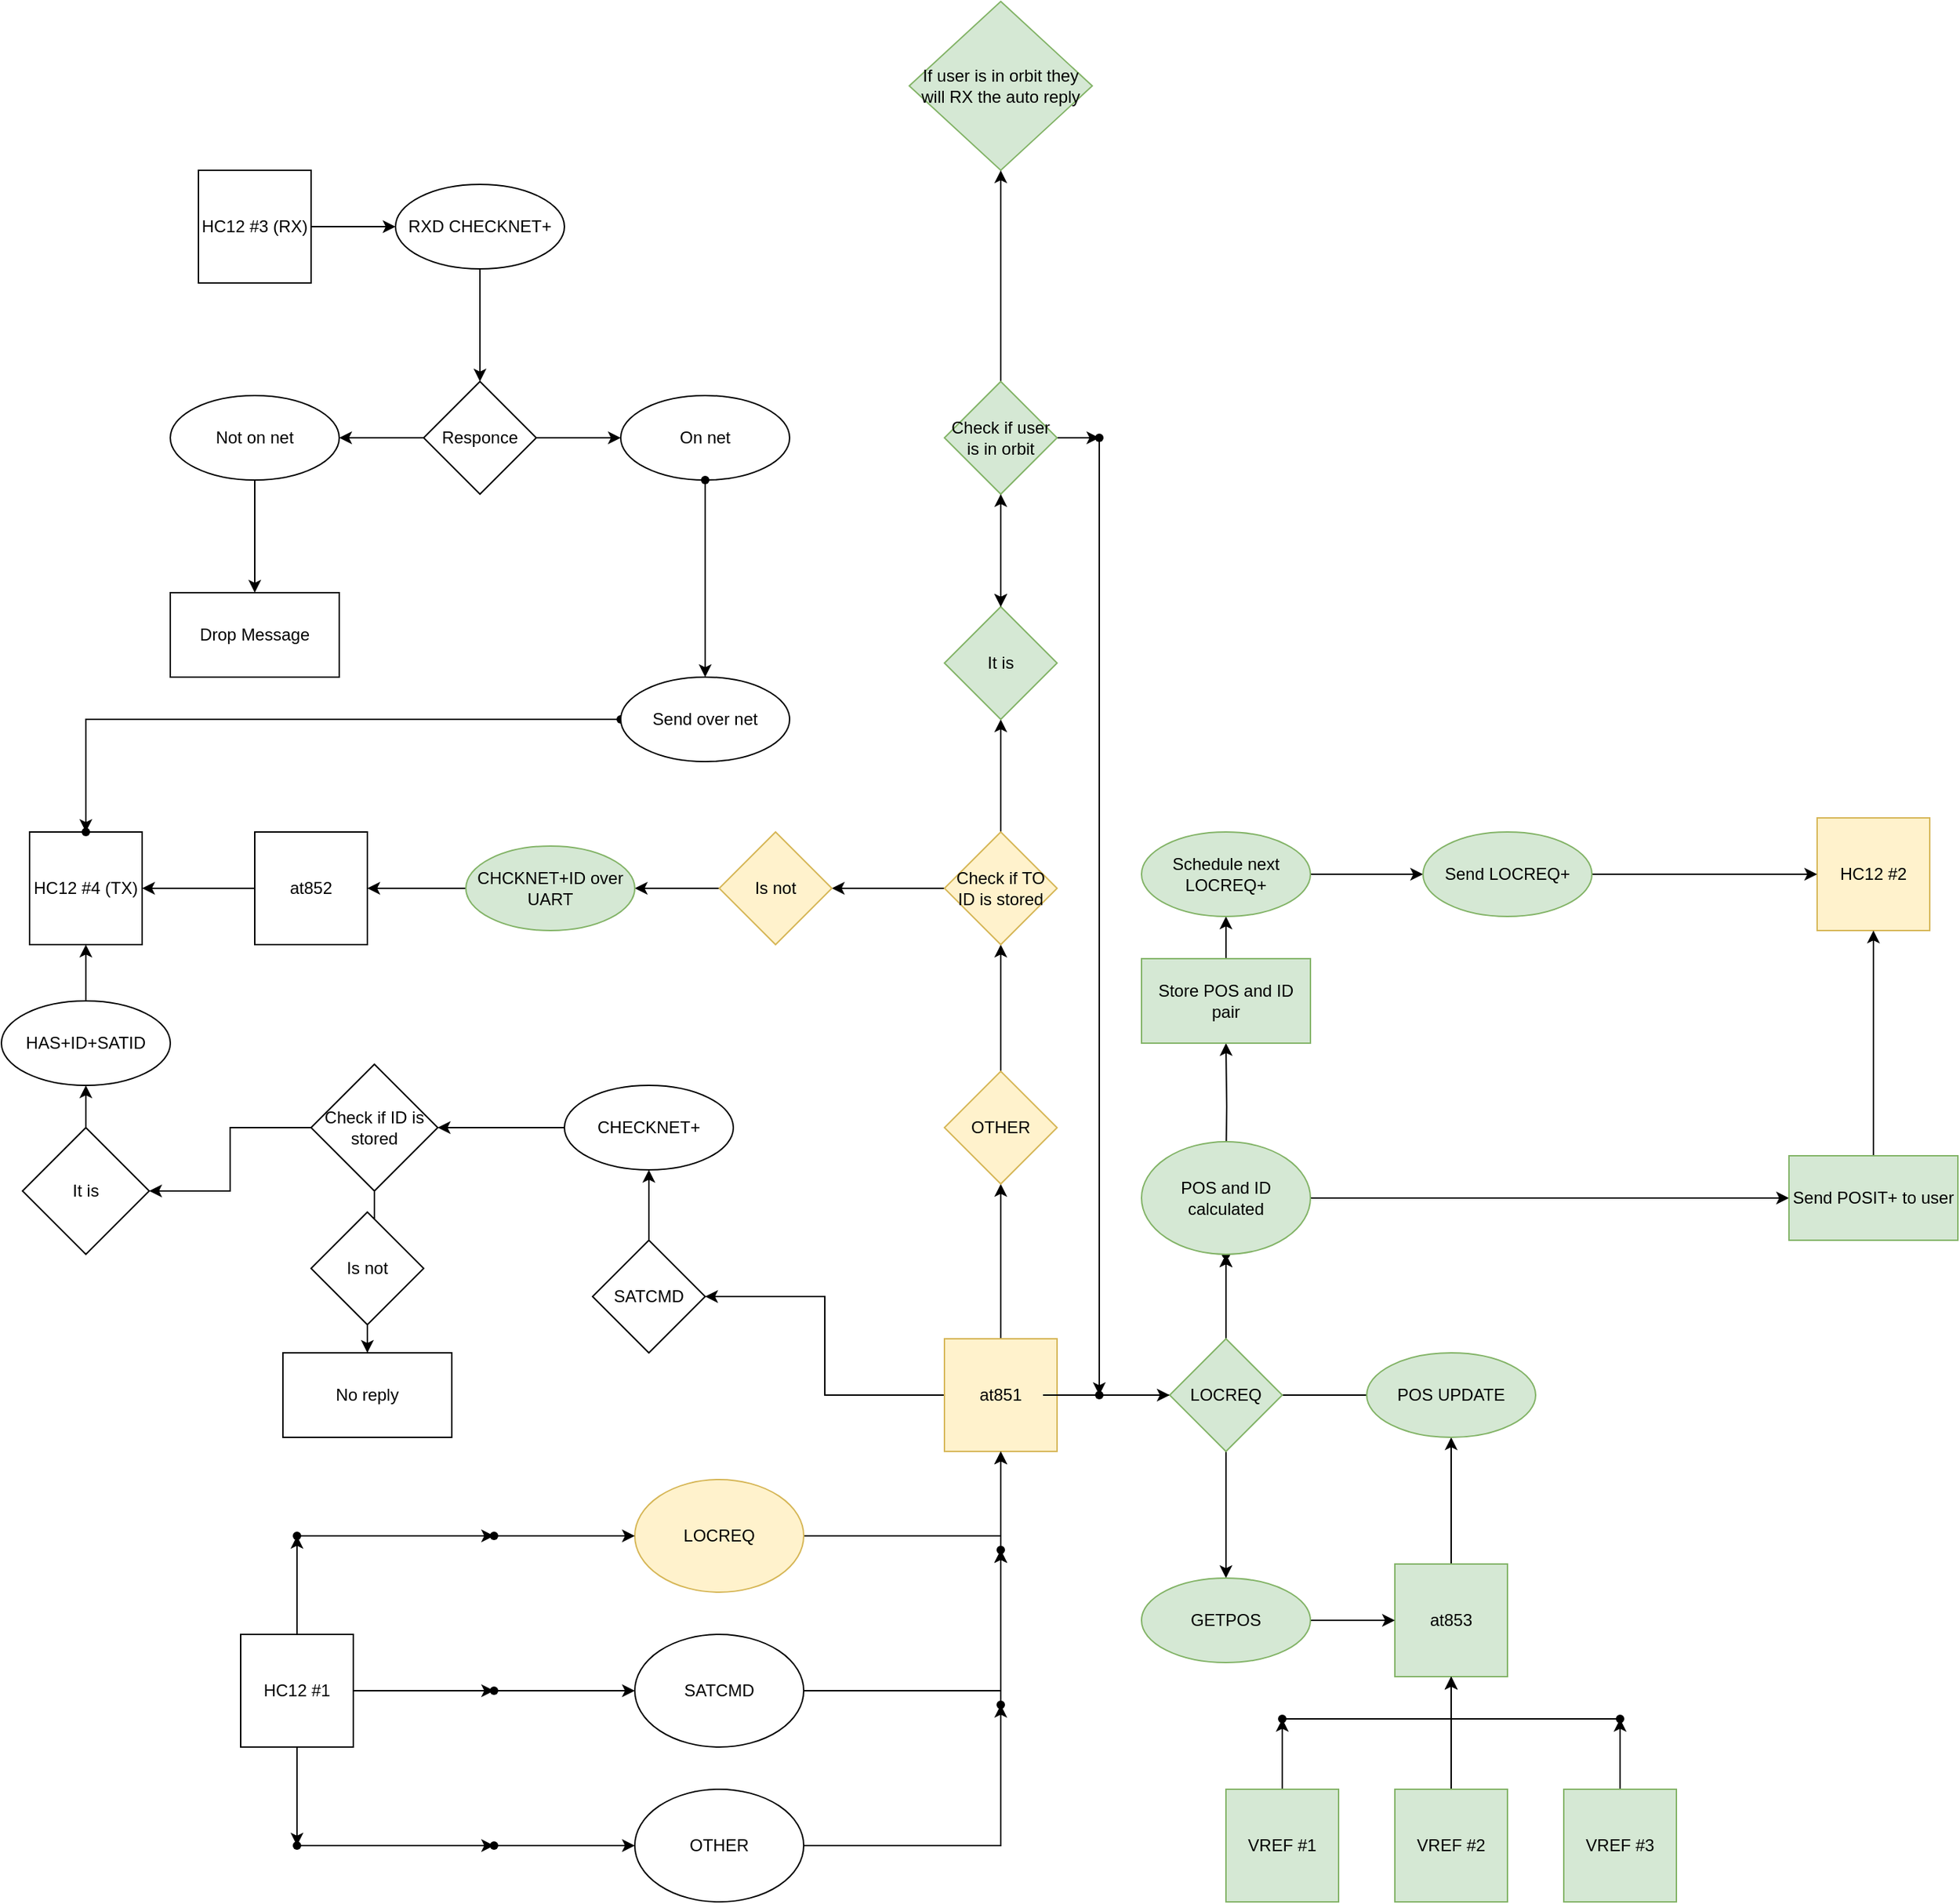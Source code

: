 <mxfile version="20.0.3" type="device"><diagram id="debl7oTDSxbzaYA7vrvB" name="Page-1"><mxGraphModel dx="2633" dy="2091" grid="1" gridSize="10" guides="1" tooltips="1" connect="1" arrows="1" fold="1" page="1" pageScale="1" pageWidth="850" pageHeight="1100" math="0" shadow="0"><root><mxCell id="0"/><mxCell id="1" parent="0"/><mxCell id="bWsef_XJjakOVULYMDOh-32" value="" style="edgeStyle=orthogonalEdgeStyle;rounded=0;orthogonalLoop=1;jettySize=auto;html=1;" parent="1" source="bWsef_XJjakOVULYMDOh-1" target="bWsef_XJjakOVULYMDOh-31" edge="1"><mxGeometry relative="1" as="geometry"/></mxCell><mxCell id="bWsef_XJjakOVULYMDOh-45" value="" style="edgeStyle=orthogonalEdgeStyle;rounded=0;orthogonalLoop=1;jettySize=auto;html=1;startArrow=none;" parent="1" source="vKXCdaObuJYQM_Uanwh7-11" target="bWsef_XJjakOVULYMDOh-39" edge="1"><mxGeometry relative="1" as="geometry"/></mxCell><mxCell id="bWsef_XJjakOVULYMDOh-68" value="" style="edgeStyle=orthogonalEdgeStyle;rounded=0;orthogonalLoop=1;jettySize=auto;html=1;" parent="1" source="bWsef_XJjakOVULYMDOh-1" target="bWsef_XJjakOVULYMDOh-67" edge="1"><mxGeometry relative="1" as="geometry"/></mxCell><mxCell id="bWsef_XJjakOVULYMDOh-117" value="" style="edgeStyle=orthogonalEdgeStyle;rounded=0;orthogonalLoop=1;jettySize=auto;html=1;" parent="1" source="bWsef_XJjakOVULYMDOh-1" target="bWsef_XJjakOVULYMDOh-116" edge="1"><mxGeometry relative="1" as="geometry"/></mxCell><mxCell id="bWsef_XJjakOVULYMDOh-1" value="at851" style="whiteSpace=wrap;html=1;aspect=fixed;fillColor=#fff2cc;strokeColor=#d6b656;" parent="1" vertex="1"><mxGeometry x="90" y="90" width="80" height="80" as="geometry"/></mxCell><mxCell id="bWsef_XJjakOVULYMDOh-83" value="" style="edgeStyle=orthogonalEdgeStyle;rounded=0;orthogonalLoop=1;jettySize=auto;html=1;" parent="1" source="bWsef_XJjakOVULYMDOh-2" target="bWsef_XJjakOVULYMDOh-79" edge="1"><mxGeometry relative="1" as="geometry"/></mxCell><mxCell id="bWsef_XJjakOVULYMDOh-2" value="at852" style="whiteSpace=wrap;html=1;aspect=fixed;" parent="1" vertex="1"><mxGeometry x="-400" y="-270" width="80" height="80" as="geometry"/></mxCell><mxCell id="bWsef_XJjakOVULYMDOh-38" value="" style="edgeStyle=orthogonalEdgeStyle;rounded=0;orthogonalLoop=1;jettySize=auto;html=1;" parent="1" source="bWsef_XJjakOVULYMDOh-3" target="bWsef_XJjakOVULYMDOh-37" edge="1"><mxGeometry relative="1" as="geometry"/></mxCell><mxCell id="bWsef_XJjakOVULYMDOh-3" value="at853" style="whiteSpace=wrap;html=1;aspect=fixed;fillColor=#d5e8d4;strokeColor=#82b366;" parent="1" vertex="1"><mxGeometry x="410" y="250" width="80" height="80" as="geometry"/></mxCell><mxCell id="bWsef_XJjakOVULYMDOh-17" value="" style="edgeStyle=orthogonalEdgeStyle;rounded=0;orthogonalLoop=1;jettySize=auto;html=1;" parent="1" source="bWsef_XJjakOVULYMDOh-4" target="bWsef_XJjakOVULYMDOh-16" edge="1"><mxGeometry relative="1" as="geometry"/></mxCell><mxCell id="bWsef_XJjakOVULYMDOh-20" value="" style="edgeStyle=orthogonalEdgeStyle;rounded=0;orthogonalLoop=1;jettySize=auto;html=1;" parent="1" source="bWsef_XJjakOVULYMDOh-4" target="bWsef_XJjakOVULYMDOh-19" edge="1"><mxGeometry relative="1" as="geometry"/></mxCell><mxCell id="bWsef_XJjakOVULYMDOh-25" value="" style="edgeStyle=orthogonalEdgeStyle;rounded=0;orthogonalLoop=1;jettySize=auto;html=1;" parent="1" source="bWsef_XJjakOVULYMDOh-4" target="bWsef_XJjakOVULYMDOh-24" edge="1"><mxGeometry relative="1" as="geometry"/></mxCell><mxCell id="bWsef_XJjakOVULYMDOh-4" value="HC12 #1" style="whiteSpace=wrap;html=1;aspect=fixed;" parent="1" vertex="1"><mxGeometry x="-410" y="300" width="80" height="80" as="geometry"/></mxCell><mxCell id="bWsef_XJjakOVULYMDOh-85" value="" style="edgeStyle=orthogonalEdgeStyle;rounded=0;orthogonalLoop=1;jettySize=auto;html=1;" parent="1" source="bWsef_XJjakOVULYMDOh-5" target="bWsef_XJjakOVULYMDOh-84" edge="1"><mxGeometry relative="1" as="geometry"/></mxCell><mxCell id="bWsef_XJjakOVULYMDOh-5" value="HC12 #3 (RX)" style="whiteSpace=wrap;html=1;aspect=fixed;" parent="1" vertex="1"><mxGeometry x="-440" y="-740" width="80" height="80" as="geometry"/></mxCell><mxCell id="bWsef_XJjakOVULYMDOh-9" value="" style="edgeStyle=orthogonalEdgeStyle;rounded=0;orthogonalLoop=1;jettySize=auto;html=1;" parent="1" source="bWsef_XJjakOVULYMDOh-6" target="bWsef_XJjakOVULYMDOh-1" edge="1"><mxGeometry relative="1" as="geometry"/></mxCell><mxCell id="bWsef_XJjakOVULYMDOh-6" value="LOCREQ" style="ellipse;whiteSpace=wrap;html=1;fillColor=#fff2cc;strokeColor=#d6b656;" parent="1" vertex="1"><mxGeometry x="-130" y="190" width="120" height="80" as="geometry"/></mxCell><mxCell id="bWsef_XJjakOVULYMDOh-11" value="" style="edgeStyle=orthogonalEdgeStyle;rounded=0;orthogonalLoop=1;jettySize=auto;html=1;" parent="1" source="bWsef_XJjakOVULYMDOh-7" target="bWsef_XJjakOVULYMDOh-10" edge="1"><mxGeometry relative="1" as="geometry"/></mxCell><mxCell id="bWsef_XJjakOVULYMDOh-7" value="SATCMD" style="ellipse;whiteSpace=wrap;html=1;" parent="1" vertex="1"><mxGeometry x="-130" y="300" width="120" height="80" as="geometry"/></mxCell><mxCell id="bWsef_XJjakOVULYMDOh-14" value="" style="edgeStyle=orthogonalEdgeStyle;rounded=0;orthogonalLoop=1;jettySize=auto;html=1;" parent="1" source="bWsef_XJjakOVULYMDOh-8" target="bWsef_XJjakOVULYMDOh-13" edge="1"><mxGeometry relative="1" as="geometry"/></mxCell><mxCell id="bWsef_XJjakOVULYMDOh-8" value="OTHER" style="ellipse;whiteSpace=wrap;html=1;" parent="1" vertex="1"><mxGeometry x="-130" y="410" width="120" height="80" as="geometry"/></mxCell><mxCell id="bWsef_XJjakOVULYMDOh-12" value="" style="edgeStyle=orthogonalEdgeStyle;rounded=0;orthogonalLoop=1;jettySize=auto;html=1;" parent="1" source="bWsef_XJjakOVULYMDOh-10" target="bWsef_XJjakOVULYMDOh-1" edge="1"><mxGeometry relative="1" as="geometry"/></mxCell><mxCell id="bWsef_XJjakOVULYMDOh-10" value="" style="shape=waypoint;sketch=0;size=6;pointerEvents=1;points=[];fillColor=default;resizable=0;rotatable=0;perimeter=centerPerimeter;snapToPoint=1;" parent="1" vertex="1"><mxGeometry x="110" y="220" width="40" height="40" as="geometry"/></mxCell><mxCell id="bWsef_XJjakOVULYMDOh-15" value="" style="edgeStyle=orthogonalEdgeStyle;rounded=0;orthogonalLoop=1;jettySize=auto;html=1;" parent="1" source="bWsef_XJjakOVULYMDOh-13" target="bWsef_XJjakOVULYMDOh-10" edge="1"><mxGeometry relative="1" as="geometry"/></mxCell><mxCell id="bWsef_XJjakOVULYMDOh-13" value="" style="shape=waypoint;sketch=0;size=6;pointerEvents=1;points=[];fillColor=default;resizable=0;rotatable=0;perimeter=centerPerimeter;snapToPoint=1;" parent="1" vertex="1"><mxGeometry x="110" y="330" width="40" height="40" as="geometry"/></mxCell><mxCell id="bWsef_XJjakOVULYMDOh-18" value="" style="edgeStyle=orthogonalEdgeStyle;rounded=0;orthogonalLoop=1;jettySize=auto;html=1;" parent="1" source="bWsef_XJjakOVULYMDOh-16" target="bWsef_XJjakOVULYMDOh-7" edge="1"><mxGeometry relative="1" as="geometry"/></mxCell><mxCell id="bWsef_XJjakOVULYMDOh-16" value="" style="shape=waypoint;sketch=0;size=6;pointerEvents=1;points=[];fillColor=default;resizable=0;rotatable=0;perimeter=centerPerimeter;snapToPoint=1;" parent="1" vertex="1"><mxGeometry x="-250" y="320" width="40" height="40" as="geometry"/></mxCell><mxCell id="bWsef_XJjakOVULYMDOh-22" value="" style="edgeStyle=orthogonalEdgeStyle;rounded=0;orthogonalLoop=1;jettySize=auto;html=1;" parent="1" source="bWsef_XJjakOVULYMDOh-19" target="bWsef_XJjakOVULYMDOh-21" edge="1"><mxGeometry relative="1" as="geometry"/></mxCell><mxCell id="bWsef_XJjakOVULYMDOh-19" value="" style="shape=waypoint;sketch=0;size=6;pointerEvents=1;points=[];fillColor=default;resizable=0;rotatable=0;perimeter=centerPerimeter;snapToPoint=1;" parent="1" vertex="1"><mxGeometry x="-390" y="210" width="40" height="40" as="geometry"/></mxCell><mxCell id="bWsef_XJjakOVULYMDOh-23" value="" style="edgeStyle=orthogonalEdgeStyle;rounded=0;orthogonalLoop=1;jettySize=auto;html=1;" parent="1" source="bWsef_XJjakOVULYMDOh-21" target="bWsef_XJjakOVULYMDOh-6" edge="1"><mxGeometry relative="1" as="geometry"/></mxCell><mxCell id="bWsef_XJjakOVULYMDOh-21" value="" style="shape=waypoint;sketch=0;size=6;pointerEvents=1;points=[];fillColor=default;resizable=0;rotatable=0;perimeter=centerPerimeter;snapToPoint=1;" parent="1" vertex="1"><mxGeometry x="-250" y="210" width="40" height="40" as="geometry"/></mxCell><mxCell id="bWsef_XJjakOVULYMDOh-27" value="" style="edgeStyle=orthogonalEdgeStyle;rounded=0;orthogonalLoop=1;jettySize=auto;html=1;" parent="1" source="bWsef_XJjakOVULYMDOh-24" target="bWsef_XJjakOVULYMDOh-26" edge="1"><mxGeometry relative="1" as="geometry"/></mxCell><mxCell id="bWsef_XJjakOVULYMDOh-24" value="" style="shape=waypoint;sketch=0;size=6;pointerEvents=1;points=[];fillColor=default;resizable=0;rotatable=0;perimeter=centerPerimeter;snapToPoint=1;" parent="1" vertex="1"><mxGeometry x="-390" y="430" width="40" height="40" as="geometry"/></mxCell><mxCell id="bWsef_XJjakOVULYMDOh-28" value="" style="edgeStyle=orthogonalEdgeStyle;rounded=0;orthogonalLoop=1;jettySize=auto;html=1;" parent="1" source="bWsef_XJjakOVULYMDOh-26" target="bWsef_XJjakOVULYMDOh-8" edge="1"><mxGeometry relative="1" as="geometry"/></mxCell><mxCell id="bWsef_XJjakOVULYMDOh-26" value="" style="shape=waypoint;sketch=0;size=6;pointerEvents=1;points=[];fillColor=default;resizable=0;rotatable=0;perimeter=centerPerimeter;snapToPoint=1;" parent="1" vertex="1"><mxGeometry x="-250" y="430" width="40" height="40" as="geometry"/></mxCell><mxCell id="bWsef_XJjakOVULYMDOh-35" value="" style="edgeStyle=orthogonalEdgeStyle;rounded=0;orthogonalLoop=1;jettySize=auto;html=1;" parent="1" source="bWsef_XJjakOVULYMDOh-31" target="bWsef_XJjakOVULYMDOh-34" edge="1"><mxGeometry relative="1" as="geometry"/></mxCell><mxCell id="bWsef_XJjakOVULYMDOh-36" value="" style="edgeStyle=orthogonalEdgeStyle;rounded=0;orthogonalLoop=1;jettySize=auto;html=1;" parent="1" source="bWsef_XJjakOVULYMDOh-34" target="bWsef_XJjakOVULYMDOh-3" edge="1"><mxGeometry relative="1" as="geometry"/></mxCell><mxCell id="bWsef_XJjakOVULYMDOh-34" value="GETPOS" style="ellipse;whiteSpace=wrap;html=1;fillColor=#d5e8d4;strokeColor=#82b366;" parent="1" vertex="1"><mxGeometry x="230" y="260" width="120" height="60" as="geometry"/></mxCell><mxCell id="bWsef_XJjakOVULYMDOh-40" value="" style="edgeStyle=orthogonalEdgeStyle;rounded=0;orthogonalLoop=1;jettySize=auto;html=1;" parent="1" source="bWsef_XJjakOVULYMDOh-37" target="bWsef_XJjakOVULYMDOh-39" edge="1"><mxGeometry relative="1" as="geometry"/></mxCell><mxCell id="bWsef_XJjakOVULYMDOh-39" value="" style="shape=waypoint;sketch=0;size=6;pointerEvents=1;points=[];fillColor=default;resizable=0;rotatable=0;perimeter=centerPerimeter;snapToPoint=1;" parent="1" vertex="1"><mxGeometry x="270" y="10" width="40" height="40" as="geometry"/></mxCell><mxCell id="bWsef_XJjakOVULYMDOh-43" value="HC12 #2" style="whiteSpace=wrap;html=1;aspect=fixed;fillColor=#fff2cc;strokeColor=#d6b656;" parent="1" vertex="1"><mxGeometry x="710" y="-280" width="80" height="80" as="geometry"/></mxCell><mxCell id="bWsef_XJjakOVULYMDOh-48" value="" style="edgeStyle=orthogonalEdgeStyle;rounded=0;orthogonalLoop=1;jettySize=auto;html=1;" parent="1" target="bWsef_XJjakOVULYMDOh-47" edge="1"><mxGeometry relative="1" as="geometry"><mxPoint x="290" y="-30" as="sourcePoint"/></mxGeometry></mxCell><mxCell id="vKXCdaObuJYQM_Uanwh7-2" value="" style="edgeStyle=orthogonalEdgeStyle;rounded=0;orthogonalLoop=1;jettySize=auto;html=1;" edge="1" parent="1" source="bWsef_XJjakOVULYMDOh-44" target="vKXCdaObuJYQM_Uanwh7-1"><mxGeometry relative="1" as="geometry"/></mxCell><mxCell id="bWsef_XJjakOVULYMDOh-44" value="POS and ID calculated" style="ellipse;whiteSpace=wrap;html=1;fillColor=#d5e8d4;strokeColor=#82b366;" parent="1" vertex="1"><mxGeometry x="230" y="-50" width="120" height="80" as="geometry"/></mxCell><mxCell id="bWsef_XJjakOVULYMDOh-50" value="" style="edgeStyle=orthogonalEdgeStyle;rounded=0;orthogonalLoop=1;jettySize=auto;html=1;" parent="1" source="bWsef_XJjakOVULYMDOh-47" target="bWsef_XJjakOVULYMDOh-49" edge="1"><mxGeometry relative="1" as="geometry"/></mxCell><mxCell id="bWsef_XJjakOVULYMDOh-47" value="Store POS and ID pair" style="whiteSpace=wrap;html=1;fillColor=#d5e8d4;strokeColor=#82b366;" parent="1" vertex="1"><mxGeometry x="230" y="-180" width="120" height="60" as="geometry"/></mxCell><mxCell id="bWsef_XJjakOVULYMDOh-52" value="" style="edgeStyle=orthogonalEdgeStyle;rounded=0;orthogonalLoop=1;jettySize=auto;html=1;" parent="1" source="bWsef_XJjakOVULYMDOh-49" target="bWsef_XJjakOVULYMDOh-51" edge="1"><mxGeometry relative="1" as="geometry"/></mxCell><mxCell id="bWsef_XJjakOVULYMDOh-49" value="Schedule next LOCREQ+" style="ellipse;whiteSpace=wrap;html=1;fillColor=#d5e8d4;strokeColor=#82b366;" parent="1" vertex="1"><mxGeometry x="230" y="-270" width="120" height="60" as="geometry"/></mxCell><mxCell id="bWsef_XJjakOVULYMDOh-53" value="" style="edgeStyle=orthogonalEdgeStyle;rounded=0;orthogonalLoop=1;jettySize=auto;html=1;" parent="1" source="bWsef_XJjakOVULYMDOh-51" target="bWsef_XJjakOVULYMDOh-43" edge="1"><mxGeometry relative="1" as="geometry"/></mxCell><mxCell id="bWsef_XJjakOVULYMDOh-51" value="Send LOCREQ+" style="ellipse;whiteSpace=wrap;html=1;fillColor=#d5e8d4;strokeColor=#82b366;" parent="1" vertex="1"><mxGeometry x="430" y="-270" width="120" height="60" as="geometry"/></mxCell><mxCell id="bWsef_XJjakOVULYMDOh-64" value="" style="edgeStyle=orthogonalEdgeStyle;rounded=0;orthogonalLoop=1;jettySize=auto;html=1;" parent="1" source="bWsef_XJjakOVULYMDOh-55" target="bWsef_XJjakOVULYMDOh-63" edge="1"><mxGeometry relative="1" as="geometry"/></mxCell><mxCell id="bWsef_XJjakOVULYMDOh-55" value="VREF #1" style="whiteSpace=wrap;html=1;aspect=fixed;fillColor=#d5e8d4;strokeColor=#82b366;" parent="1" vertex="1"><mxGeometry x="290" y="410" width="80" height="80" as="geometry"/></mxCell><mxCell id="bWsef_XJjakOVULYMDOh-58" value="" style="edgeStyle=orthogonalEdgeStyle;rounded=0;orthogonalLoop=1;jettySize=auto;html=1;" parent="1" source="bWsef_XJjakOVULYMDOh-56" target="bWsef_XJjakOVULYMDOh-3" edge="1"><mxGeometry relative="1" as="geometry"/></mxCell><mxCell id="bWsef_XJjakOVULYMDOh-56" value="VREF #2" style="whiteSpace=wrap;html=1;aspect=fixed;fillColor=#d5e8d4;strokeColor=#82b366;" parent="1" vertex="1"><mxGeometry x="410" y="410" width="80" height="80" as="geometry"/></mxCell><mxCell id="bWsef_XJjakOVULYMDOh-60" value="" style="edgeStyle=orthogonalEdgeStyle;rounded=0;orthogonalLoop=1;jettySize=auto;html=1;" parent="1" source="bWsef_XJjakOVULYMDOh-57" target="bWsef_XJjakOVULYMDOh-59" edge="1"><mxGeometry relative="1" as="geometry"/></mxCell><mxCell id="bWsef_XJjakOVULYMDOh-57" value="VREF #3" style="whiteSpace=wrap;html=1;aspect=fixed;fillColor=#d5e8d4;strokeColor=#82b366;" parent="1" vertex="1"><mxGeometry x="530" y="410" width="80" height="80" as="geometry"/></mxCell><mxCell id="bWsef_XJjakOVULYMDOh-61" value="" style="edgeStyle=orthogonalEdgeStyle;rounded=0;orthogonalLoop=1;jettySize=auto;html=1;" parent="1" source="bWsef_XJjakOVULYMDOh-59" target="bWsef_XJjakOVULYMDOh-3" edge="1"><mxGeometry relative="1" as="geometry"/></mxCell><mxCell id="bWsef_XJjakOVULYMDOh-59" value="" style="shape=waypoint;sketch=0;size=6;pointerEvents=1;points=[];fillColor=default;resizable=0;rotatable=0;perimeter=centerPerimeter;snapToPoint=1;" parent="1" vertex="1"><mxGeometry x="550" y="340" width="40" height="40" as="geometry"/></mxCell><mxCell id="bWsef_XJjakOVULYMDOh-65" value="" style="edgeStyle=orthogonalEdgeStyle;rounded=0;orthogonalLoop=1;jettySize=auto;html=1;" parent="1" source="bWsef_XJjakOVULYMDOh-63" target="bWsef_XJjakOVULYMDOh-3" edge="1"><mxGeometry relative="1" as="geometry"/></mxCell><mxCell id="bWsef_XJjakOVULYMDOh-63" value="" style="shape=waypoint;sketch=0;size=6;pointerEvents=1;points=[];fillColor=default;resizable=0;rotatable=0;perimeter=centerPerimeter;snapToPoint=1;" parent="1" vertex="1"><mxGeometry x="310" y="340" width="40" height="40" as="geometry"/></mxCell><mxCell id="bWsef_XJjakOVULYMDOh-37" value="POS UPDATE" style="ellipse;whiteSpace=wrap;html=1;fillColor=#d5e8d4;strokeColor=#82b366;" parent="1" vertex="1"><mxGeometry x="390" y="100" width="120" height="60" as="geometry"/></mxCell><mxCell id="bWsef_XJjakOVULYMDOh-31" value="LOCREQ" style="rhombus;whiteSpace=wrap;html=1;fillColor=#d5e8d4;strokeColor=#82b366;" parent="1" vertex="1"><mxGeometry x="250" y="90" width="80" height="80" as="geometry"/></mxCell><mxCell id="bWsef_XJjakOVULYMDOh-70" value="" style="edgeStyle=orthogonalEdgeStyle;rounded=0;orthogonalLoop=1;jettySize=auto;html=1;" parent="1" source="bWsef_XJjakOVULYMDOh-67" edge="1"><mxGeometry relative="1" as="geometry"><mxPoint x="130" y="-190.0" as="targetPoint"/></mxGeometry></mxCell><mxCell id="bWsef_XJjakOVULYMDOh-67" value="OTHER" style="rhombus;whiteSpace=wrap;html=1;fillColor=#fff2cc;strokeColor=#d6b656;" parent="1" vertex="1"><mxGeometry x="90" y="-100" width="80" height="80" as="geometry"/></mxCell><mxCell id="bWsef_XJjakOVULYMDOh-73" value="" style="edgeStyle=orthogonalEdgeStyle;rounded=0;orthogonalLoop=1;jettySize=auto;html=1;" parent="1" source="bWsef_XJjakOVULYMDOh-71" target="bWsef_XJjakOVULYMDOh-72" edge="1"><mxGeometry relative="1" as="geometry"/></mxCell><mxCell id="bWsef_XJjakOVULYMDOh-75" value="" style="edgeStyle=orthogonalEdgeStyle;rounded=0;orthogonalLoop=1;jettySize=auto;html=1;" parent="1" source="bWsef_XJjakOVULYMDOh-71" target="bWsef_XJjakOVULYMDOh-74" edge="1"><mxGeometry relative="1" as="geometry"/></mxCell><mxCell id="bWsef_XJjakOVULYMDOh-71" value="Check if TO ID is stored" style="rhombus;whiteSpace=wrap;html=1;fillColor=#fff2cc;strokeColor=#d6b656;" parent="1" vertex="1"><mxGeometry x="90" y="-270" width="80" height="80" as="geometry"/></mxCell><mxCell id="vKXCdaObuJYQM_Uanwh7-5" value="" style="edgeStyle=orthogonalEdgeStyle;rounded=0;orthogonalLoop=1;jettySize=auto;html=1;" edge="1" parent="1" source="bWsef_XJjakOVULYMDOh-72" target="vKXCdaObuJYQM_Uanwh7-4"><mxGeometry relative="1" as="geometry"/></mxCell><mxCell id="bWsef_XJjakOVULYMDOh-72" value="It is" style="rhombus;whiteSpace=wrap;html=1;fillColor=#d5e8d4;strokeColor=#82b366;" parent="1" vertex="1"><mxGeometry x="90" y="-430" width="80" height="80" as="geometry"/></mxCell><mxCell id="bWsef_XJjakOVULYMDOh-77" value="" style="edgeStyle=orthogonalEdgeStyle;rounded=0;orthogonalLoop=1;jettySize=auto;html=1;" parent="1" source="bWsef_XJjakOVULYMDOh-74" target="bWsef_XJjakOVULYMDOh-76" edge="1"><mxGeometry relative="1" as="geometry"/></mxCell><mxCell id="bWsef_XJjakOVULYMDOh-74" value="Is not" style="rhombus;whiteSpace=wrap;html=1;fillColor=#fff2cc;strokeColor=#d6b656;" parent="1" vertex="1"><mxGeometry x="-70" y="-270" width="80" height="80" as="geometry"/></mxCell><mxCell id="bWsef_XJjakOVULYMDOh-78" value="" style="edgeStyle=orthogonalEdgeStyle;rounded=0;orthogonalLoop=1;jettySize=auto;html=1;" parent="1" source="bWsef_XJjakOVULYMDOh-76" target="bWsef_XJjakOVULYMDOh-2" edge="1"><mxGeometry relative="1" as="geometry"/></mxCell><mxCell id="bWsef_XJjakOVULYMDOh-76" value="CHCKNET+ID over UART" style="ellipse;whiteSpace=wrap;html=1;fillColor=#d5e8d4;strokeColor=#82b366;" parent="1" vertex="1"><mxGeometry x="-250" y="-260" width="120" height="60" as="geometry"/></mxCell><mxCell id="bWsef_XJjakOVULYMDOh-79" value="HC12 #4 (TX)" style="whiteSpace=wrap;html=1;aspect=fixed;" parent="1" vertex="1"><mxGeometry x="-560" y="-270" width="80" height="80" as="geometry"/></mxCell><mxCell id="bWsef_XJjakOVULYMDOh-87" value="" style="edgeStyle=orthogonalEdgeStyle;rounded=0;orthogonalLoop=1;jettySize=auto;html=1;" parent="1" source="bWsef_XJjakOVULYMDOh-84" edge="1"><mxGeometry relative="1" as="geometry"><mxPoint x="-240" y="-590.0" as="targetPoint"/></mxGeometry></mxCell><mxCell id="bWsef_XJjakOVULYMDOh-84" value="RXD CHECKNET+" style="ellipse;whiteSpace=wrap;html=1;" parent="1" vertex="1"><mxGeometry x="-300" y="-730" width="120" height="60" as="geometry"/></mxCell><mxCell id="bWsef_XJjakOVULYMDOh-90" value="" style="edgeStyle=orthogonalEdgeStyle;rounded=0;orthogonalLoop=1;jettySize=auto;html=1;" parent="1" source="bWsef_XJjakOVULYMDOh-88" target="bWsef_XJjakOVULYMDOh-89" edge="1"><mxGeometry relative="1" as="geometry"/></mxCell><mxCell id="bWsef_XJjakOVULYMDOh-92" value="" style="edgeStyle=orthogonalEdgeStyle;rounded=0;orthogonalLoop=1;jettySize=auto;html=1;" parent="1" source="bWsef_XJjakOVULYMDOh-88" target="bWsef_XJjakOVULYMDOh-91" edge="1"><mxGeometry relative="1" as="geometry"/></mxCell><mxCell id="bWsef_XJjakOVULYMDOh-88" value="Responce" style="rhombus;whiteSpace=wrap;html=1;" parent="1" vertex="1"><mxGeometry x="-280" y="-590" width="80" height="80" as="geometry"/></mxCell><mxCell id="bWsef_XJjakOVULYMDOh-111" value="" style="edgeStyle=orthogonalEdgeStyle;rounded=0;orthogonalLoop=1;jettySize=auto;html=1;" parent="1" source="bWsef_XJjakOVULYMDOh-89" target="bWsef_XJjakOVULYMDOh-110" edge="1"><mxGeometry relative="1" as="geometry"/></mxCell><mxCell id="bWsef_XJjakOVULYMDOh-89" value="Not on net" style="ellipse;whiteSpace=wrap;html=1;" parent="1" vertex="1"><mxGeometry x="-460" y="-580" width="120" height="60" as="geometry"/></mxCell><mxCell id="bWsef_XJjakOVULYMDOh-95" value="If user is in orbit they will RX the auto reply" style="rhombus;whiteSpace=wrap;html=1;fillColor=#d5e8d4;strokeColor=#82b366;" parent="1" vertex="1"><mxGeometry x="65" y="-860" width="130" height="120" as="geometry"/></mxCell><mxCell id="bWsef_XJjakOVULYMDOh-105" value="" style="edgeStyle=orthogonalEdgeStyle;rounded=0;orthogonalLoop=1;jettySize=auto;html=1;" parent="1" source="bWsef_XJjakOVULYMDOh-102" target="bWsef_XJjakOVULYMDOh-106" edge="1"><mxGeometry relative="1" as="geometry"><mxPoint x="-520" y="-790.0" as="targetPoint"/></mxGeometry></mxCell><mxCell id="bWsef_XJjakOVULYMDOh-102" value="" style="shape=waypoint;sketch=0;size=6;pointerEvents=1;points=[];fillColor=default;resizable=0;rotatable=0;perimeter=centerPerimeter;snapToPoint=1;" parent="1" vertex="1"><mxGeometry x="-160" y="-370" width="40" height="40" as="geometry"/></mxCell><mxCell id="bWsef_XJjakOVULYMDOh-106" value="" style="shape=waypoint;sketch=0;size=6;pointerEvents=1;points=[];fillColor=default;resizable=0;rotatable=0;perimeter=centerPerimeter;snapToPoint=1;" parent="1" vertex="1"><mxGeometry x="-540" y="-290" width="40" height="40" as="geometry"/></mxCell><mxCell id="bWsef_XJjakOVULYMDOh-109" value="" style="edgeStyle=orthogonalEdgeStyle;rounded=0;orthogonalLoop=1;jettySize=auto;html=1;" parent="1" source="bWsef_XJjakOVULYMDOh-91" target="bWsef_XJjakOVULYMDOh-108" edge="1"><mxGeometry relative="1" as="geometry"/></mxCell><mxCell id="bWsef_XJjakOVULYMDOh-91" value="On net" style="ellipse;whiteSpace=wrap;html=1;" parent="1" vertex="1"><mxGeometry x="-140" y="-580" width="120" height="60" as="geometry"/></mxCell><mxCell id="bWsef_XJjakOVULYMDOh-113" value="" style="edgeStyle=orthogonalEdgeStyle;rounded=0;orthogonalLoop=1;jettySize=auto;html=1;" parent="1" source="bWsef_XJjakOVULYMDOh-108" target="bWsef_XJjakOVULYMDOh-112" edge="1"><mxGeometry relative="1" as="geometry"/></mxCell><mxCell id="bWsef_XJjakOVULYMDOh-108" value="" style="shape=waypoint;sketch=0;size=6;pointerEvents=1;points=[];fillColor=default;resizable=0;rotatable=0;perimeter=centerPerimeter;snapToPoint=1;" parent="1" vertex="1"><mxGeometry x="-100" y="-540" width="40" height="40" as="geometry"/></mxCell><mxCell id="bWsef_XJjakOVULYMDOh-110" value="Drop Message" style="whiteSpace=wrap;html=1;" parent="1" vertex="1"><mxGeometry x="-460" y="-440" width="120" height="60" as="geometry"/></mxCell><mxCell id="bWsef_XJjakOVULYMDOh-112" value="Send over net" style="ellipse;whiteSpace=wrap;html=1;sketch=0;" parent="1" vertex="1"><mxGeometry x="-140" y="-380" width="120" height="60" as="geometry"/></mxCell><mxCell id="bWsef_XJjakOVULYMDOh-119" value="" style="edgeStyle=orthogonalEdgeStyle;rounded=0;orthogonalLoop=1;jettySize=auto;html=1;" parent="1" source="bWsef_XJjakOVULYMDOh-116" target="bWsef_XJjakOVULYMDOh-118" edge="1"><mxGeometry relative="1" as="geometry"/></mxCell><mxCell id="bWsef_XJjakOVULYMDOh-116" value="SATCMD" style="rhombus;whiteSpace=wrap;html=1;" parent="1" vertex="1"><mxGeometry x="-160" y="20" width="80" height="80" as="geometry"/></mxCell><mxCell id="bWsef_XJjakOVULYMDOh-121" value="" style="edgeStyle=orthogonalEdgeStyle;rounded=0;orthogonalLoop=1;jettySize=auto;html=1;" parent="1" source="bWsef_XJjakOVULYMDOh-118" target="bWsef_XJjakOVULYMDOh-120" edge="1"><mxGeometry relative="1" as="geometry"/></mxCell><mxCell id="bWsef_XJjakOVULYMDOh-118" value="CHECKNET+" style="ellipse;whiteSpace=wrap;html=1;" parent="1" vertex="1"><mxGeometry x="-180" y="-90" width="120" height="60" as="geometry"/></mxCell><mxCell id="bWsef_XJjakOVULYMDOh-123" value="" style="edgeStyle=orthogonalEdgeStyle;rounded=0;orthogonalLoop=1;jettySize=auto;html=1;" parent="1" source="bWsef_XJjakOVULYMDOh-120" target="bWsef_XJjakOVULYMDOh-122" edge="1"><mxGeometry relative="1" as="geometry"/></mxCell><mxCell id="bWsef_XJjakOVULYMDOh-127" value="" style="edgeStyle=orthogonalEdgeStyle;rounded=0;orthogonalLoop=1;jettySize=auto;html=1;" parent="1" source="bWsef_XJjakOVULYMDOh-120" target="bWsef_XJjakOVULYMDOh-126" edge="1"><mxGeometry relative="1" as="geometry"/></mxCell><mxCell id="bWsef_XJjakOVULYMDOh-120" value="Check if ID is stored" style="rhombus;whiteSpace=wrap;html=1;" parent="1" vertex="1"><mxGeometry x="-360" y="-105" width="90" height="90" as="geometry"/></mxCell><mxCell id="bWsef_XJjakOVULYMDOh-125" value="" style="edgeStyle=orthogonalEdgeStyle;rounded=0;orthogonalLoop=1;jettySize=auto;html=1;" parent="1" source="bWsef_XJjakOVULYMDOh-122" target="bWsef_XJjakOVULYMDOh-124" edge="1"><mxGeometry relative="1" as="geometry"/></mxCell><mxCell id="bWsef_XJjakOVULYMDOh-122" value="Is not" style="rhombus;whiteSpace=wrap;html=1;" parent="1" vertex="1"><mxGeometry x="-360" width="80" height="80" as="geometry"/></mxCell><mxCell id="bWsef_XJjakOVULYMDOh-124" value="No reply" style="whiteSpace=wrap;html=1;" parent="1" vertex="1"><mxGeometry x="-380" y="100" width="120" height="60" as="geometry"/></mxCell><mxCell id="bWsef_XJjakOVULYMDOh-129" value="" style="edgeStyle=orthogonalEdgeStyle;rounded=0;orthogonalLoop=1;jettySize=auto;html=1;" parent="1" source="bWsef_XJjakOVULYMDOh-126" target="bWsef_XJjakOVULYMDOh-128" edge="1"><mxGeometry relative="1" as="geometry"/></mxCell><mxCell id="bWsef_XJjakOVULYMDOh-126" value="It is" style="rhombus;whiteSpace=wrap;html=1;" parent="1" vertex="1"><mxGeometry x="-565" y="-60" width="90" height="90" as="geometry"/></mxCell><mxCell id="bWsef_XJjakOVULYMDOh-131" value="" style="edgeStyle=orthogonalEdgeStyle;rounded=0;orthogonalLoop=1;jettySize=auto;html=1;" parent="1" source="bWsef_XJjakOVULYMDOh-128" edge="1"><mxGeometry relative="1" as="geometry"><mxPoint x="-520" y="-190" as="targetPoint"/></mxGeometry></mxCell><mxCell id="bWsef_XJjakOVULYMDOh-128" value="HAS+ID+SATID" style="ellipse;whiteSpace=wrap;html=1;" parent="1" vertex="1"><mxGeometry x="-580" y="-150" width="120" height="60" as="geometry"/></mxCell><mxCell id="vKXCdaObuJYQM_Uanwh7-3" value="" style="edgeStyle=orthogonalEdgeStyle;rounded=0;orthogonalLoop=1;jettySize=auto;html=1;entryX=0.5;entryY=1;entryDx=0;entryDy=0;" edge="1" parent="1" source="vKXCdaObuJYQM_Uanwh7-1" target="bWsef_XJjakOVULYMDOh-43"><mxGeometry relative="1" as="geometry"><mxPoint x="750" y="-180" as="targetPoint"/></mxGeometry></mxCell><mxCell id="vKXCdaObuJYQM_Uanwh7-1" value="Send POSIT+ to user" style="whiteSpace=wrap;html=1;fillColor=#d5e8d4;strokeColor=#82b366;" vertex="1" parent="1"><mxGeometry x="690" y="-40" width="120" height="60" as="geometry"/></mxCell><mxCell id="vKXCdaObuJYQM_Uanwh7-6" value="" style="edgeStyle=orthogonalEdgeStyle;rounded=0;orthogonalLoop=1;jettySize=auto;html=1;" edge="1" parent="1" source="vKXCdaObuJYQM_Uanwh7-4" target="bWsef_XJjakOVULYMDOh-95"><mxGeometry relative="1" as="geometry"/></mxCell><mxCell id="vKXCdaObuJYQM_Uanwh7-8" value="" style="edgeStyle=orthogonalEdgeStyle;rounded=0;orthogonalLoop=1;jettySize=auto;html=1;" edge="1" parent="1" source="vKXCdaObuJYQM_Uanwh7-4" target="vKXCdaObuJYQM_Uanwh7-7"><mxGeometry relative="1" as="geometry"/></mxCell><mxCell id="vKXCdaObuJYQM_Uanwh7-9" value="" style="edgeStyle=orthogonalEdgeStyle;rounded=0;orthogonalLoop=1;jettySize=auto;html=1;" edge="1" parent="1" source="vKXCdaObuJYQM_Uanwh7-7" target="bWsef_XJjakOVULYMDOh-72"><mxGeometry relative="1" as="geometry"/></mxCell><mxCell id="vKXCdaObuJYQM_Uanwh7-10" value="" style="edgeStyle=orthogonalEdgeStyle;rounded=0;orthogonalLoop=1;jettySize=auto;html=1;" edge="1" parent="1" source="vKXCdaObuJYQM_Uanwh7-7" target="bWsef_XJjakOVULYMDOh-72"><mxGeometry relative="1" as="geometry"/></mxCell><mxCell id="vKXCdaObuJYQM_Uanwh7-4" value="Check if user is in orbit" style="rhombus;whiteSpace=wrap;html=1;fillColor=#d5e8d4;strokeColor=#82b366;" vertex="1" parent="1"><mxGeometry x="90" y="-590" width="80" height="80" as="geometry"/></mxCell><mxCell id="vKXCdaObuJYQM_Uanwh7-12" value="" style="edgeStyle=orthogonalEdgeStyle;rounded=0;orthogonalLoop=1;jettySize=auto;html=1;" edge="1" parent="1" source="vKXCdaObuJYQM_Uanwh7-7" target="vKXCdaObuJYQM_Uanwh7-11"><mxGeometry relative="1" as="geometry"/></mxCell><mxCell id="vKXCdaObuJYQM_Uanwh7-7" value="" style="shape=waypoint;sketch=0;size=6;pointerEvents=1;points=[];fillColor=default;resizable=0;rotatable=0;perimeter=centerPerimeter;snapToPoint=1;" vertex="1" parent="1"><mxGeometry x="180" y="-570" width="40" height="40" as="geometry"/></mxCell><mxCell id="vKXCdaObuJYQM_Uanwh7-11" value="" style="shape=waypoint;sketch=0;size=6;pointerEvents=1;points=[];fillColor=default;resizable=0;rotatable=0;perimeter=centerPerimeter;snapToPoint=1;" vertex="1" parent="1"><mxGeometry x="180" y="110" width="40" height="40" as="geometry"/></mxCell><mxCell id="vKXCdaObuJYQM_Uanwh7-13" value="" style="edgeStyle=orthogonalEdgeStyle;rounded=0;orthogonalLoop=1;jettySize=auto;html=1;endArrow=none;" edge="1" parent="1" source="bWsef_XJjakOVULYMDOh-1" target="vKXCdaObuJYQM_Uanwh7-11"><mxGeometry relative="1" as="geometry"><mxPoint x="170" y="130" as="sourcePoint"/><mxPoint x="290" y="30" as="targetPoint"/></mxGeometry></mxCell></root></mxGraphModel></diagram></mxfile>